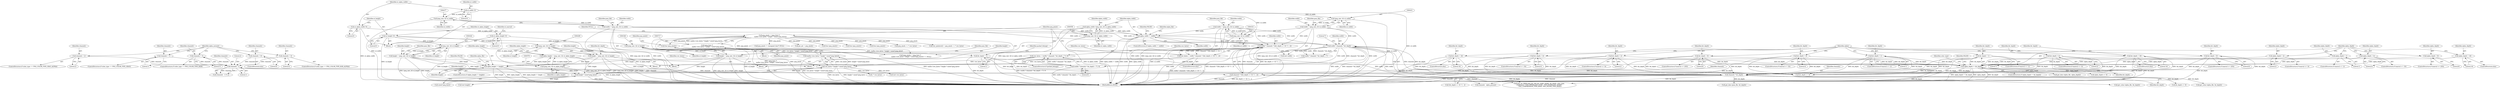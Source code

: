 digraph "0_Android_9d4853418ab2f754c2b63e091c29c5529b8b86ca_159@pointer" {
"1000924" [label="(Call,free (png_pixels))"];
"1000714" [label="(Call,png_pixels = (png_byte *)\n     malloc (row_bytes * height * sizeof (png_byte)))"];
"1000716" [label="(Call,(png_byte *)\n     malloc (row_bytes * height * sizeof (png_byte)))"];
"1000718" [label="(Call,malloc (row_bytes * height * sizeof (png_byte)))"];
"1000719" [label="(Call,row_bytes * height * sizeof (png_byte))"];
"1000688" [label="(Call,row_bytes = (width * channels * bit_depth + 7) / 8)"];
"1000690" [label="(Call,(width * channels * bit_depth + 7) / 8)"];
"1000692" [label="(Call,width * channels * bit_depth)"];
"1000330" [label="(Call,width = (png_uint_32) ul_width)"];
"1000332" [label="(Call,(png_uint_32) ul_width)"];
"1000165" [label="(Call,ul_width=0)"];
"1000274" [label="(Call,width = (png_uint_32) ul_width)"];
"1000276" [label="(Call,(png_uint_32) ul_width)"];
"1000562" [label="(Call,alpha_width != width)"];
"1000556" [label="(Call,alpha_width=(png_uint_32) ul_alpha_width)"];
"1000558" [label="(Call,(png_uint_32) ul_alpha_width)"];
"1000169" [label="(Call,ul_alpha_width=0)"];
"1000428" [label="(Call,width = (png_uint_32) ul_width)"];
"1000430" [label="(Call,(png_uint_32) ul_width)"];
"1000694" [label="(Call,channels * bit_depth)"];
"1000682" [label="(Call,channels - 1)"];
"1000676" [label="(Call,channels = 0)"];
"1000648" [label="(Call,channels = 1)"];
"1000656" [label="(Call,channels = 2)"];
"1000664" [label="(Call,channels = 3)"];
"1000672" [label="(Call,channels = 4)"];
"1000393" [label="(Call,bit_depth = 16)"];
"1000471" [label="(Call,bit_depth = 2)"];
"1000292" [label="(Call,bit_depth = 1)"];
"1000487" [label="(Call,bit_depth = 8)"];
"1000635" [label="(Call,alpha_depth != bit_depth)"];
"1000631" [label="(Call,alpha_depth = 16)"];
"1000627" [label="(Call,alpha_depth = 8)"];
"1000603" [label="(Call,alpha_depth = 1)"];
"1000611" [label="(Call,alpha_depth = 2)"];
"1000619" [label="(Call,alpha_depth = 4)"];
"1000479" [label="(Call,bit_depth = 4)"];
"1000491" [label="(Call,bit_depth = 16)"];
"1000373" [label="(Call,bit_depth = 2)"];
"1000365" [label="(Call,bit_depth = 1)"];
"1000463" [label="(Call,bit_depth = 1)"];
"1000389" [label="(Call,bit_depth = 8)"];
"1000381" [label="(Call,bit_depth = 4)"];
"1000700" [label="(Call,row_bytes = width * channels * ((bit_depth <= 8) ? 1 : 2))"];
"1000702" [label="(Call,width * channels * ((bit_depth <= 8) ? 1 : 2))"];
"1000704" [label="(Call,channels * ((bit_depth <= 8) ? 1 : 2))"];
"1000721" [label="(Call,height * sizeof (png_byte))"];
"1000441" [label="(Call,height = (png_uint_32) ul_height)"];
"1000443" [label="(Call,(png_uint_32) ul_height)"];
"1000173" [label="(Call,ul_height=0)"];
"1000343" [label="(Call,height = (png_uint_32) ul_height)"];
"1000345" [label="(Call,(png_uint_32) ul_height)"];
"1000581" [label="(Call,alpha_height != height)"];
"1000575" [label="(Call,alpha_height = (png_uint_32) ul_alpha_height)"];
"1000577" [label="(Call,(png_uint_32) ul_alpha_height)"];
"1000177" [label="(Call,ul_alpha_height=0)"];
"1000287" [label="(Call,height = (png_uint_32) ul_height)"];
"1000289" [label="(Call,(png_uint_32) ul_height)"];
"1000175" [label="(Literal,0)"];
"1000429" [label="(Identifier,width)"];
"1000680" [label="(Identifier,alpha_present)"];
"1000471" [label="(Call,bit_depth = 2)"];
"1000796" [label="(Call,get_data (pnm_file, bit_depth))"];
"1000343" [label="(Call,height = (png_uint_32) ul_height)"];
"1000445" [label="(Identifier,ul_height)"];
"1000707" [label="(Call,bit_depth <= 8)"];
"1000390" [label="(Identifier,bit_depth)"];
"1000347" [label="(Identifier,ul_height)"];
"1000447" [label="(Identifier,pnm_file)"];
"1000349" [label="(Identifier,pnm_file)"];
"1000311" [label="(Block,)"];
"1000166" [label="(Identifier,ul_width)"];
"1000558" [label="(Call,(png_uint_32) ul_alpha_width)"];
"1000564" [label="(Identifier,width)"];
"1000585" [label="(Identifier,FALSE)"];
"1000464" [label="(Identifier,bit_depth)"];
"1000332" [label="(Call,(png_uint_32) ul_width)"];
"1000577" [label="(Call,(png_uint_32) ul_alpha_height)"];
"1000668" [label="(ControlStructure,if (color_type == PNG_COLOR_TYPE_RGB_ALPHA))"];
"1000705" [label="(Identifier,channels)"];
"1000699" [label="(ControlStructure,else)"];
"1000583" [label="(Identifier,height)"];
"1000689" [label="(Identifier,row_bytes)"];
"1000442" [label="(Identifier,height)"];
"1000634" [label="(ControlStructure,if (alpha_depth != bit_depth))"];
"1000718" [label="(Call,malloc (row_bytes * height * sizeof (png_byte)))"];
"1000560" [label="(Identifier,ul_alpha_width)"];
"1000169" [label="(Call,ul_alpha_width=0)"];
"1000924" [label="(Call,free (png_pixels))"];
"1000561" [label="(ControlStructure,if (alpha_width != width))"];
"1000599" [label="(ControlStructure,if (maxval <= 1))"];
"1000336" [label="(Identifier,pnm_file)"];
"1000167" [label="(Literal,0)"];
"1000296" [label="(Identifier,packed_bitmap)"];
"1000489" [label="(Literal,8)"];
"1000950" [label="(Call,free (png_pixels))"];
"1000345" [label="(Call,(png_uint_32) ul_height)"];
"1000383" [label="(Literal,4)"];
"1000715" [label="(Identifier,png_pixels)"];
"1000690" [label="(Call,(width * channels * bit_depth + 7) / 8)"];
"1000713" [label="(Call,(png_pixels = (png_byte *)\n     malloc (row_bytes * height * sizeof (png_byte))) == NULL)"];
"1000289" [label="(Call,(png_uint_32) ul_height)"];
"1000291" [label="(Identifier,ul_height)"];
"1000681" [label="(Call,(channels - 1) % 2)"];
"1000182" [label="(Identifier,ul_maxval)"];
"1000475" [label="(ControlStructure,if (maxval <= 15))"];
"1000393" [label="(Call,bit_depth = 16)"];
"1000493" [label="(Literal,16)"];
"1000430" [label="(Call,(png_uint_32) ul_width)"];
"1000960" [label="(Call,png_set_IHDR (png_ptr, info_ptr, width, height, bit_depth, color_type,\n (!interlace) ? PNG_INTERLACE_NONE : PNG_INTERLACE_ADAM7,\n    PNG_COMPRESSION_TYPE_BASE, PNG_FILTER_TYPE_BASE))"];
"1000575" [label="(Call,alpha_height = (png_uint_32) ul_alpha_height)"];
"1001002" [label="(Call,free (png_pixels))"];
"1000693" [label="(Identifier,width)"];
"1000330" [label="(Call,width = (png_uint_32) ul_width)"];
"1000391" [label="(Literal,8)"];
"1000695" [label="(Identifier,channels)"];
"1000278" [label="(Identifier,ul_width)"];
"1000692" [label="(Call,width * channels * bit_depth)"];
"1000563" [label="(Identifier,alpha_width)"];
"1000630" [label="(ControlStructure,else)"];
"1000700" [label="(Call,row_bytes = width * channels * ((bit_depth <= 8) ? 1 : 2))"];
"1000675" [label="(ControlStructure,else)"];
"1000722" [label="(Identifier,height)"];
"1000556" [label="(Call,alpha_width=(png_uint_32) ul_alpha_width)"];
"1000382" [label="(Identifier,bit_depth)"];
"1000568" [label="(Identifier,alpha_file)"];
"1000389" [label="(Call,bit_depth = 8)"];
"1000650" [label="(Literal,1)"];
"1000178" [label="(Identifier,ul_alpha_height)"];
"1000255" [label="(Block,)"];
"1000620" [label="(Identifier,alpha_depth)"];
"1000409" [label="(Block,)"];
"1000294" [label="(Literal,1)"];
"1000698" [label="(Literal,8)"];
"1000334" [label="(Identifier,ul_width)"];
"1000849" [label="(Call,get_data (alpha_file, alpha_depth))"];
"1000636" [label="(Identifier,alpha_depth)"];
"1000490" [label="(ControlStructure,else)"];
"1000633" [label="(Literal,16)"];
"1000714" [label="(Call,png_pixels = (png_byte *)\n     malloc (row_bytes * height * sizeof (png_byte)))"];
"1000628" [label="(Identifier,alpha_depth)"];
"1000557" [label="(Identifier,alpha_width)"];
"1000292" [label="(Call,bit_depth = 1)"];
"1000697" [label="(Literal,7)"];
"1000631" [label="(Call,alpha_depth = 16)"];
"1000772" [label="(Call,(int) width)"];
"1000499" [label="(Identifier,alpha)"];
"1000720" [label="(Identifier,row_bytes)"];
"1000737" [label="(Call,(int) height)"];
"1000165" [label="(Call,ul_width=0)"];
"1000472" [label="(Identifier,bit_depth)"];
"1000607" [label="(ControlStructure,if (maxval <= 3))"];
"1000723" [label="(Call,sizeof (png_byte))"];
"1000483" [label="(ControlStructure,if (maxval <= 255))"];
"1000632" [label="(Identifier,alpha_depth)"];
"1000367" [label="(Literal,1)"];
"1000377" [label="(ControlStructure,if (maxval <= 15))"];
"1000540" [label="(Block,)"];
"1000492" [label="(Identifier,bit_depth)"];
"1000685" [label="(Literal,2)"];
"1000134" [label="(Block,)"];
"1000684" [label="(Literal,1)"];
"1000613" [label="(Literal,2)"];
"1000174" [label="(Identifier,ul_height)"];
"1000385" [label="(ControlStructure,if (maxval <= 255))"];
"1000465" [label="(Literal,1)"];
"1000604" [label="(Identifier,alpha_depth)"];
"1000375" [label="(Literal,2)"];
"1000629" [label="(Literal,8)"];
"1000605" [label="(Literal,1)"];
"1000280" [label="(Identifier,pnm_file)"];
"1000674" [label="(Literal,4)"];
"1000171" [label="(Literal,0)"];
"1000611" [label="(Call,alpha_depth = 2)"];
"1000394" [label="(Identifier,bit_depth)"];
"1000369" [label="(ControlStructure,if (maxval <= 3))"];
"1001026" [label="(Call,i * row_bytes)"];
"1000293" [label="(Identifier,bit_depth)"];
"1000612" [label="(Identifier,alpha_depth)"];
"1000784" [label="(Call,channels - alpha_present)"];
"1000676" [label="(Call,channels = 0)"];
"1000392" [label="(ControlStructure,else)"];
"1000177" [label="(Call,ul_alpha_height=0)"];
"1000673" [label="(Identifier,channels)"];
"1000696" [label="(Identifier,bit_depth)"];
"1000927" [label="(Identifier,png_pixels)"];
"1000702" [label="(Call,width * channels * ((bit_depth <= 8) ? 1 : 2))"];
"1000657" [label="(Identifier,channels)"];
"1000677" [label="(Identifier,channels)"];
"1000686" [label="(ControlStructure,if (packed_bitmap))"];
"1000648" [label="(Call,channels = 1)"];
"1000443" [label="(Call,(png_uint_32) ul_height)"];
"1000582" [label="(Identifier,alpha_height)"];
"1000173" [label="(Call,ul_height=0)"];
"1000491" [label="(Call,bit_depth = 16)"];
"1000903" [label="(Call,free (png_pixels))"];
"1000479" [label="(Call,bit_depth = 4)"];
"1000463" [label="(Call,bit_depth = 1)"];
"1000704" [label="(Call,channels * ((bit_depth <= 8) ? 1 : 2))"];
"1000580" [label="(ControlStructure,if (alpha_height != height))"];
"1000672" [label="(Call,channels = 4)"];
"1000487" [label="(Call,bit_depth = 8)"];
"1000441" [label="(Call,height = (png_uint_32) ul_height)"];
"1001024" [label="(Call,png_pixels + i * row_bytes)"];
"1000639" [label="(Identifier,FALSE)"];
"1000287" [label="(Call,height = (png_uint_32) ul_height)"];
"1001020" [label="(Call,row_pointers[i] = png_pixels + i * row_bytes)"];
"1000752" [label="(Call,(int) row_bytes)"];
"1000854" [label="(Call,alpha_depth <= 8)"];
"1000716" [label="(Call,(png_byte *)\n     malloc (row_bytes * height * sizeof (png_byte)))"];
"1000179" [label="(Literal,0)"];
"1000917" [label="(Block,)"];
"1000719" [label="(Call,row_bytes * height * sizeof (png_byte))"];
"1000381" [label="(Call,bit_depth = 4)"];
"1000660" [label="(ControlStructure,if (color_type == PNG_COLOR_TYPE_RGB))"];
"1000664" [label="(Call,channels = 3)"];
"1000678" [label="(Literal,0)"];
"1000656" [label="(Call,channels = 2)"];
"1000432" [label="(Identifier,ul_width)"];
"1000374" [label="(Identifier,bit_depth)"];
"1000276" [label="(Call,(png_uint_32) ul_width)"];
"1001049" [label="(Call,png_pixels != (unsigned char*) NULL)"];
"1000459" [label="(ControlStructure,if (maxval <= 1))"];
"1000658" [label="(Literal,2)"];
"1000473" [label="(Literal,2)"];
"1000467" [label="(ControlStructure,if (maxval <= 3))"];
"1000801" [label="(Call,bit_depth <= 8)"];
"1000619" [label="(Call,alpha_depth = 4)"];
"1000365" [label="(Call,bit_depth = 1)"];
"1000373" [label="(Call,bit_depth = 2)"];
"1000701" [label="(Identifier,row_bytes)"];
"1000627" [label="(Call,alpha_depth = 8)"];
"1001058" [label="(MethodReturn,BOOL)"];
"1000274" [label="(Call,width = (png_uint_32) ul_width)"];
"1000480" [label="(Identifier,bit_depth)"];
"1000170" [label="(Identifier,ul_alpha_width)"];
"1000428" [label="(Call,width = (png_uint_32) ul_width)"];
"1000682" [label="(Call,channels - 1)"];
"1000694" [label="(Call,channels * bit_depth)"];
"1000615" [label="(ControlStructure,if (maxval <= 15))"];
"1000481" [label="(Literal,4)"];
"1000649" [label="(Identifier,channels)"];
"1000652" [label="(ControlStructure,if (color_type == PNG_COLOR_TYPE_GRAY_ALPHA))"];
"1000644" [label="(ControlStructure,if (color_type == PNG_COLOR_TYPE_GRAY))"];
"1000925" [label="(Identifier,png_pixels)"];
"1000331" [label="(Identifier,width)"];
"1000603" [label="(Call,alpha_depth = 1)"];
"1000635" [label="(Call,alpha_depth != bit_depth)"];
"1000861" [label="(Call,get_value (alpha_file, bit_depth))"];
"1000706" [label="(Call,(bit_depth <= 8) ? 1 : 2)"];
"1000623" [label="(ControlStructure,if (maxval <= 255))"];
"1000691" [label="(Call,width * channels * bit_depth + 7)"];
"1000725" [label="(Identifier,NULL)"];
"1000665" [label="(Identifier,channels)"];
"1000637" [label="(Identifier,bit_depth)"];
"1000395" [label="(Literal,16)"];
"1000576" [label="(Identifier,alpha_height)"];
"1000488" [label="(Identifier,bit_depth)"];
"1000581" [label="(Call,alpha_height != height)"];
"1000288" [label="(Identifier,height)"];
"1000728" [label="(Call,pix_ptr = png_pixels)"];
"1000721" [label="(Call,height * sizeof (png_byte))"];
"1000646" [label="(Identifier,color_type)"];
"1000562" [label="(Call,alpha_width != width)"];
"1000868" [label="(Call,get_value (alpha_file, bit_depth))"];
"1000688" [label="(Call,row_bytes = (width * channels * bit_depth + 7) / 8)"];
"1000275" [label="(Identifier,width)"];
"1000361" [label="(ControlStructure,if (maxval <= 1))"];
"1000566" [label="(Identifier,FALSE)"];
"1000703" [label="(Identifier,width)"];
"1000434" [label="(Identifier,pnm_file)"];
"1000366" [label="(Identifier,bit_depth)"];
"1000344" [label="(Identifier,height)"];
"1000587" [label="(Identifier,alpha_file)"];
"1000621" [label="(Literal,4)"];
"1000666" [label="(Literal,3)"];
"1000579" [label="(Identifier,ul_alpha_height)"];
"1000683" [label="(Identifier,channels)"];
"1000924" -> "1000917"  [label="AST: "];
"1000924" -> "1000925"  [label="CFG: "];
"1000925" -> "1000924"  [label="AST: "];
"1000927" -> "1000924"  [label="CFG: "];
"1000714" -> "1000924"  [label="DDG: png_pixels"];
"1000714" -> "1000713"  [label="AST: "];
"1000714" -> "1000716"  [label="CFG: "];
"1000715" -> "1000714"  [label="AST: "];
"1000716" -> "1000714"  [label="AST: "];
"1000725" -> "1000714"  [label="CFG: "];
"1000714" -> "1001058"  [label="DDG: (png_byte *)\n     malloc (row_bytes * height * sizeof (png_byte))"];
"1000714" -> "1001058"  [label="DDG: png_pixels"];
"1000714" -> "1000713"  [label="DDG: png_pixels"];
"1000716" -> "1000714"  [label="DDG: malloc (row_bytes * height * sizeof (png_byte))"];
"1000714" -> "1000728"  [label="DDG: png_pixels"];
"1000714" -> "1000903"  [label="DDG: png_pixels"];
"1000714" -> "1000950"  [label="DDG: png_pixels"];
"1000714" -> "1001002"  [label="DDG: png_pixels"];
"1000714" -> "1001020"  [label="DDG: png_pixels"];
"1000714" -> "1001024"  [label="DDG: png_pixels"];
"1000714" -> "1001049"  [label="DDG: png_pixels"];
"1000716" -> "1000718"  [label="CFG: "];
"1000717" -> "1000716"  [label="AST: "];
"1000718" -> "1000716"  [label="AST: "];
"1000716" -> "1001058"  [label="DDG: malloc (row_bytes * height * sizeof (png_byte))"];
"1000716" -> "1000713"  [label="DDG: malloc (row_bytes * height * sizeof (png_byte))"];
"1000718" -> "1000716"  [label="DDG: row_bytes * height * sizeof (png_byte)"];
"1000718" -> "1000719"  [label="CFG: "];
"1000719" -> "1000718"  [label="AST: "];
"1000718" -> "1001058"  [label="DDG: row_bytes * height * sizeof (png_byte)"];
"1000719" -> "1000718"  [label="DDG: row_bytes"];
"1000719" -> "1000718"  [label="DDG: height * sizeof (png_byte)"];
"1000719" -> "1000721"  [label="CFG: "];
"1000720" -> "1000719"  [label="AST: "];
"1000721" -> "1000719"  [label="AST: "];
"1000719" -> "1001058"  [label="DDG: height * sizeof (png_byte)"];
"1000719" -> "1001058"  [label="DDG: row_bytes"];
"1000688" -> "1000719"  [label="DDG: row_bytes"];
"1000700" -> "1000719"  [label="DDG: row_bytes"];
"1000721" -> "1000719"  [label="DDG: height"];
"1000719" -> "1000752"  [label="DDG: row_bytes"];
"1000719" -> "1001026"  [label="DDG: row_bytes"];
"1000688" -> "1000686"  [label="AST: "];
"1000688" -> "1000690"  [label="CFG: "];
"1000689" -> "1000688"  [label="AST: "];
"1000690" -> "1000688"  [label="AST: "];
"1000715" -> "1000688"  [label="CFG: "];
"1000688" -> "1001058"  [label="DDG: (width * channels * bit_depth + 7) / 8"];
"1000690" -> "1000688"  [label="DDG: width * channels * bit_depth + 7"];
"1000690" -> "1000688"  [label="DDG: 8"];
"1000690" -> "1000698"  [label="CFG: "];
"1000691" -> "1000690"  [label="AST: "];
"1000698" -> "1000690"  [label="AST: "];
"1000690" -> "1001058"  [label="DDG: width * channels * bit_depth + 7"];
"1000692" -> "1000690"  [label="DDG: width"];
"1000692" -> "1000690"  [label="DDG: channels * bit_depth"];
"1000692" -> "1000691"  [label="AST: "];
"1000692" -> "1000694"  [label="CFG: "];
"1000693" -> "1000692"  [label="AST: "];
"1000694" -> "1000692"  [label="AST: "];
"1000697" -> "1000692"  [label="CFG: "];
"1000692" -> "1001058"  [label="DDG: width"];
"1000692" -> "1001058"  [label="DDG: channels * bit_depth"];
"1000692" -> "1000691"  [label="DDG: width"];
"1000692" -> "1000691"  [label="DDG: channels * bit_depth"];
"1000330" -> "1000692"  [label="DDG: width"];
"1000274" -> "1000692"  [label="DDG: width"];
"1000562" -> "1000692"  [label="DDG: width"];
"1000428" -> "1000692"  [label="DDG: width"];
"1000694" -> "1000692"  [label="DDG: channels"];
"1000694" -> "1000692"  [label="DDG: bit_depth"];
"1000692" -> "1000772"  [label="DDG: width"];
"1000692" -> "1000960"  [label="DDG: width"];
"1000330" -> "1000311"  [label="AST: "];
"1000330" -> "1000332"  [label="CFG: "];
"1000331" -> "1000330"  [label="AST: "];
"1000332" -> "1000330"  [label="AST: "];
"1000336" -> "1000330"  [label="CFG: "];
"1000330" -> "1001058"  [label="DDG: width"];
"1000330" -> "1001058"  [label="DDG: (png_uint_32) ul_width"];
"1000332" -> "1000330"  [label="DDG: ul_width"];
"1000330" -> "1000562"  [label="DDG: width"];
"1000330" -> "1000702"  [label="DDG: width"];
"1000332" -> "1000334"  [label="CFG: "];
"1000333" -> "1000332"  [label="AST: "];
"1000334" -> "1000332"  [label="AST: "];
"1000332" -> "1001058"  [label="DDG: ul_width"];
"1000165" -> "1000332"  [label="DDG: ul_width"];
"1000165" -> "1000134"  [label="AST: "];
"1000165" -> "1000167"  [label="CFG: "];
"1000166" -> "1000165"  [label="AST: "];
"1000167" -> "1000165"  [label="AST: "];
"1000170" -> "1000165"  [label="CFG: "];
"1000165" -> "1001058"  [label="DDG: ul_width"];
"1000165" -> "1000276"  [label="DDG: ul_width"];
"1000165" -> "1000430"  [label="DDG: ul_width"];
"1000274" -> "1000255"  [label="AST: "];
"1000274" -> "1000276"  [label="CFG: "];
"1000275" -> "1000274"  [label="AST: "];
"1000276" -> "1000274"  [label="AST: "];
"1000280" -> "1000274"  [label="CFG: "];
"1000274" -> "1001058"  [label="DDG: width"];
"1000274" -> "1001058"  [label="DDG: (png_uint_32) ul_width"];
"1000276" -> "1000274"  [label="DDG: ul_width"];
"1000274" -> "1000562"  [label="DDG: width"];
"1000274" -> "1000702"  [label="DDG: width"];
"1000276" -> "1000278"  [label="CFG: "];
"1000277" -> "1000276"  [label="AST: "];
"1000278" -> "1000276"  [label="AST: "];
"1000276" -> "1001058"  [label="DDG: ul_width"];
"1000562" -> "1000561"  [label="AST: "];
"1000562" -> "1000564"  [label="CFG: "];
"1000563" -> "1000562"  [label="AST: "];
"1000564" -> "1000562"  [label="AST: "];
"1000566" -> "1000562"  [label="CFG: "];
"1000568" -> "1000562"  [label="CFG: "];
"1000562" -> "1001058"  [label="DDG: alpha_width"];
"1000562" -> "1001058"  [label="DDG: alpha_width != width"];
"1000562" -> "1001058"  [label="DDG: width"];
"1000556" -> "1000562"  [label="DDG: alpha_width"];
"1000428" -> "1000562"  [label="DDG: width"];
"1000562" -> "1000702"  [label="DDG: width"];
"1000556" -> "1000540"  [label="AST: "];
"1000556" -> "1000558"  [label="CFG: "];
"1000557" -> "1000556"  [label="AST: "];
"1000558" -> "1000556"  [label="AST: "];
"1000563" -> "1000556"  [label="CFG: "];
"1000556" -> "1001058"  [label="DDG: (png_uint_32) ul_alpha_width"];
"1000558" -> "1000556"  [label="DDG: ul_alpha_width"];
"1000558" -> "1000560"  [label="CFG: "];
"1000559" -> "1000558"  [label="AST: "];
"1000560" -> "1000558"  [label="AST: "];
"1000558" -> "1001058"  [label="DDG: ul_alpha_width"];
"1000169" -> "1000558"  [label="DDG: ul_alpha_width"];
"1000169" -> "1000134"  [label="AST: "];
"1000169" -> "1000171"  [label="CFG: "];
"1000170" -> "1000169"  [label="AST: "];
"1000171" -> "1000169"  [label="AST: "];
"1000174" -> "1000169"  [label="CFG: "];
"1000169" -> "1001058"  [label="DDG: ul_alpha_width"];
"1000428" -> "1000409"  [label="AST: "];
"1000428" -> "1000430"  [label="CFG: "];
"1000429" -> "1000428"  [label="AST: "];
"1000430" -> "1000428"  [label="AST: "];
"1000434" -> "1000428"  [label="CFG: "];
"1000428" -> "1001058"  [label="DDG: (png_uint_32) ul_width"];
"1000428" -> "1001058"  [label="DDG: width"];
"1000430" -> "1000428"  [label="DDG: ul_width"];
"1000428" -> "1000702"  [label="DDG: width"];
"1000430" -> "1000432"  [label="CFG: "];
"1000431" -> "1000430"  [label="AST: "];
"1000432" -> "1000430"  [label="AST: "];
"1000430" -> "1001058"  [label="DDG: ul_width"];
"1000694" -> "1000696"  [label="CFG: "];
"1000695" -> "1000694"  [label="AST: "];
"1000696" -> "1000694"  [label="AST: "];
"1000694" -> "1001058"  [label="DDG: channels"];
"1000694" -> "1001058"  [label="DDG: bit_depth"];
"1000682" -> "1000694"  [label="DDG: channels"];
"1000393" -> "1000694"  [label="DDG: bit_depth"];
"1000471" -> "1000694"  [label="DDG: bit_depth"];
"1000292" -> "1000694"  [label="DDG: bit_depth"];
"1000487" -> "1000694"  [label="DDG: bit_depth"];
"1000635" -> "1000694"  [label="DDG: bit_depth"];
"1000479" -> "1000694"  [label="DDG: bit_depth"];
"1000491" -> "1000694"  [label="DDG: bit_depth"];
"1000373" -> "1000694"  [label="DDG: bit_depth"];
"1000365" -> "1000694"  [label="DDG: bit_depth"];
"1000463" -> "1000694"  [label="DDG: bit_depth"];
"1000389" -> "1000694"  [label="DDG: bit_depth"];
"1000381" -> "1000694"  [label="DDG: bit_depth"];
"1000694" -> "1000784"  [label="DDG: channels"];
"1000694" -> "1000796"  [label="DDG: bit_depth"];
"1000694" -> "1000801"  [label="DDG: bit_depth"];
"1000694" -> "1000861"  [label="DDG: bit_depth"];
"1000694" -> "1000868"  [label="DDG: bit_depth"];
"1000694" -> "1000960"  [label="DDG: bit_depth"];
"1000682" -> "1000681"  [label="AST: "];
"1000682" -> "1000684"  [label="CFG: "];
"1000683" -> "1000682"  [label="AST: "];
"1000684" -> "1000682"  [label="AST: "];
"1000685" -> "1000682"  [label="CFG: "];
"1000682" -> "1000681"  [label="DDG: channels"];
"1000682" -> "1000681"  [label="DDG: 1"];
"1000676" -> "1000682"  [label="DDG: channels"];
"1000648" -> "1000682"  [label="DDG: channels"];
"1000656" -> "1000682"  [label="DDG: channels"];
"1000664" -> "1000682"  [label="DDG: channels"];
"1000672" -> "1000682"  [label="DDG: channels"];
"1000682" -> "1000704"  [label="DDG: channels"];
"1000676" -> "1000675"  [label="AST: "];
"1000676" -> "1000678"  [label="CFG: "];
"1000677" -> "1000676"  [label="AST: "];
"1000678" -> "1000676"  [label="AST: "];
"1000680" -> "1000676"  [label="CFG: "];
"1000648" -> "1000644"  [label="AST: "];
"1000648" -> "1000650"  [label="CFG: "];
"1000649" -> "1000648"  [label="AST: "];
"1000650" -> "1000648"  [label="AST: "];
"1000680" -> "1000648"  [label="CFG: "];
"1000656" -> "1000652"  [label="AST: "];
"1000656" -> "1000658"  [label="CFG: "];
"1000657" -> "1000656"  [label="AST: "];
"1000658" -> "1000656"  [label="AST: "];
"1000680" -> "1000656"  [label="CFG: "];
"1000664" -> "1000660"  [label="AST: "];
"1000664" -> "1000666"  [label="CFG: "];
"1000665" -> "1000664"  [label="AST: "];
"1000666" -> "1000664"  [label="AST: "];
"1000680" -> "1000664"  [label="CFG: "];
"1000672" -> "1000668"  [label="AST: "];
"1000672" -> "1000674"  [label="CFG: "];
"1000673" -> "1000672"  [label="AST: "];
"1000674" -> "1000672"  [label="AST: "];
"1000680" -> "1000672"  [label="CFG: "];
"1000393" -> "1000392"  [label="AST: "];
"1000393" -> "1000395"  [label="CFG: "];
"1000394" -> "1000393"  [label="AST: "];
"1000395" -> "1000393"  [label="AST: "];
"1000499" -> "1000393"  [label="CFG: "];
"1000393" -> "1001058"  [label="DDG: bit_depth"];
"1000393" -> "1000635"  [label="DDG: bit_depth"];
"1000393" -> "1000707"  [label="DDG: bit_depth"];
"1000471" -> "1000467"  [label="AST: "];
"1000471" -> "1000473"  [label="CFG: "];
"1000472" -> "1000471"  [label="AST: "];
"1000473" -> "1000471"  [label="AST: "];
"1000499" -> "1000471"  [label="CFG: "];
"1000471" -> "1001058"  [label="DDG: bit_depth"];
"1000471" -> "1000635"  [label="DDG: bit_depth"];
"1000471" -> "1000707"  [label="DDG: bit_depth"];
"1000292" -> "1000255"  [label="AST: "];
"1000292" -> "1000294"  [label="CFG: "];
"1000293" -> "1000292"  [label="AST: "];
"1000294" -> "1000292"  [label="AST: "];
"1000296" -> "1000292"  [label="CFG: "];
"1000292" -> "1001058"  [label="DDG: bit_depth"];
"1000292" -> "1000635"  [label="DDG: bit_depth"];
"1000292" -> "1000707"  [label="DDG: bit_depth"];
"1000487" -> "1000483"  [label="AST: "];
"1000487" -> "1000489"  [label="CFG: "];
"1000488" -> "1000487"  [label="AST: "];
"1000489" -> "1000487"  [label="AST: "];
"1000499" -> "1000487"  [label="CFG: "];
"1000487" -> "1001058"  [label="DDG: bit_depth"];
"1000487" -> "1000635"  [label="DDG: bit_depth"];
"1000487" -> "1000707"  [label="DDG: bit_depth"];
"1000635" -> "1000634"  [label="AST: "];
"1000635" -> "1000637"  [label="CFG: "];
"1000636" -> "1000635"  [label="AST: "];
"1000637" -> "1000635"  [label="AST: "];
"1000639" -> "1000635"  [label="CFG: "];
"1000646" -> "1000635"  [label="CFG: "];
"1000635" -> "1001058"  [label="DDG: bit_depth"];
"1000635" -> "1001058"  [label="DDG: alpha_depth != bit_depth"];
"1000635" -> "1001058"  [label="DDG: alpha_depth"];
"1000631" -> "1000635"  [label="DDG: alpha_depth"];
"1000627" -> "1000635"  [label="DDG: alpha_depth"];
"1000603" -> "1000635"  [label="DDG: alpha_depth"];
"1000611" -> "1000635"  [label="DDG: alpha_depth"];
"1000619" -> "1000635"  [label="DDG: alpha_depth"];
"1000479" -> "1000635"  [label="DDG: bit_depth"];
"1000491" -> "1000635"  [label="DDG: bit_depth"];
"1000373" -> "1000635"  [label="DDG: bit_depth"];
"1000365" -> "1000635"  [label="DDG: bit_depth"];
"1000463" -> "1000635"  [label="DDG: bit_depth"];
"1000389" -> "1000635"  [label="DDG: bit_depth"];
"1000381" -> "1000635"  [label="DDG: bit_depth"];
"1000635" -> "1000707"  [label="DDG: bit_depth"];
"1000635" -> "1000849"  [label="DDG: alpha_depth"];
"1000635" -> "1000854"  [label="DDG: alpha_depth"];
"1000631" -> "1000630"  [label="AST: "];
"1000631" -> "1000633"  [label="CFG: "];
"1000632" -> "1000631"  [label="AST: "];
"1000633" -> "1000631"  [label="AST: "];
"1000636" -> "1000631"  [label="CFG: "];
"1000627" -> "1000623"  [label="AST: "];
"1000627" -> "1000629"  [label="CFG: "];
"1000628" -> "1000627"  [label="AST: "];
"1000629" -> "1000627"  [label="AST: "];
"1000636" -> "1000627"  [label="CFG: "];
"1000603" -> "1000599"  [label="AST: "];
"1000603" -> "1000605"  [label="CFG: "];
"1000604" -> "1000603"  [label="AST: "];
"1000605" -> "1000603"  [label="AST: "];
"1000636" -> "1000603"  [label="CFG: "];
"1000611" -> "1000607"  [label="AST: "];
"1000611" -> "1000613"  [label="CFG: "];
"1000612" -> "1000611"  [label="AST: "];
"1000613" -> "1000611"  [label="AST: "];
"1000636" -> "1000611"  [label="CFG: "];
"1000619" -> "1000615"  [label="AST: "];
"1000619" -> "1000621"  [label="CFG: "];
"1000620" -> "1000619"  [label="AST: "];
"1000621" -> "1000619"  [label="AST: "];
"1000636" -> "1000619"  [label="CFG: "];
"1000479" -> "1000475"  [label="AST: "];
"1000479" -> "1000481"  [label="CFG: "];
"1000480" -> "1000479"  [label="AST: "];
"1000481" -> "1000479"  [label="AST: "];
"1000499" -> "1000479"  [label="CFG: "];
"1000479" -> "1001058"  [label="DDG: bit_depth"];
"1000479" -> "1000707"  [label="DDG: bit_depth"];
"1000491" -> "1000490"  [label="AST: "];
"1000491" -> "1000493"  [label="CFG: "];
"1000492" -> "1000491"  [label="AST: "];
"1000493" -> "1000491"  [label="AST: "];
"1000499" -> "1000491"  [label="CFG: "];
"1000491" -> "1001058"  [label="DDG: bit_depth"];
"1000491" -> "1000707"  [label="DDG: bit_depth"];
"1000373" -> "1000369"  [label="AST: "];
"1000373" -> "1000375"  [label="CFG: "];
"1000374" -> "1000373"  [label="AST: "];
"1000375" -> "1000373"  [label="AST: "];
"1000499" -> "1000373"  [label="CFG: "];
"1000373" -> "1001058"  [label="DDG: bit_depth"];
"1000373" -> "1000707"  [label="DDG: bit_depth"];
"1000365" -> "1000361"  [label="AST: "];
"1000365" -> "1000367"  [label="CFG: "];
"1000366" -> "1000365"  [label="AST: "];
"1000367" -> "1000365"  [label="AST: "];
"1000499" -> "1000365"  [label="CFG: "];
"1000365" -> "1001058"  [label="DDG: bit_depth"];
"1000365" -> "1000707"  [label="DDG: bit_depth"];
"1000463" -> "1000459"  [label="AST: "];
"1000463" -> "1000465"  [label="CFG: "];
"1000464" -> "1000463"  [label="AST: "];
"1000465" -> "1000463"  [label="AST: "];
"1000499" -> "1000463"  [label="CFG: "];
"1000463" -> "1001058"  [label="DDG: bit_depth"];
"1000463" -> "1000707"  [label="DDG: bit_depth"];
"1000389" -> "1000385"  [label="AST: "];
"1000389" -> "1000391"  [label="CFG: "];
"1000390" -> "1000389"  [label="AST: "];
"1000391" -> "1000389"  [label="AST: "];
"1000499" -> "1000389"  [label="CFG: "];
"1000389" -> "1001058"  [label="DDG: bit_depth"];
"1000389" -> "1000707"  [label="DDG: bit_depth"];
"1000381" -> "1000377"  [label="AST: "];
"1000381" -> "1000383"  [label="CFG: "];
"1000382" -> "1000381"  [label="AST: "];
"1000383" -> "1000381"  [label="AST: "];
"1000499" -> "1000381"  [label="CFG: "];
"1000381" -> "1001058"  [label="DDG: bit_depth"];
"1000381" -> "1000707"  [label="DDG: bit_depth"];
"1000700" -> "1000699"  [label="AST: "];
"1000700" -> "1000702"  [label="CFG: "];
"1000701" -> "1000700"  [label="AST: "];
"1000702" -> "1000700"  [label="AST: "];
"1000715" -> "1000700"  [label="CFG: "];
"1000700" -> "1001058"  [label="DDG: width * channels * ((bit_depth <= 8) ? 1 : 2)"];
"1000702" -> "1000700"  [label="DDG: width"];
"1000702" -> "1000700"  [label="DDG: channels * ((bit_depth <= 8) ? 1 : 2)"];
"1000702" -> "1000704"  [label="CFG: "];
"1000703" -> "1000702"  [label="AST: "];
"1000704" -> "1000702"  [label="AST: "];
"1000702" -> "1001058"  [label="DDG: width"];
"1000702" -> "1001058"  [label="DDG: channels * ((bit_depth <= 8) ? 1 : 2)"];
"1000704" -> "1000702"  [label="DDG: channels"];
"1000704" -> "1000702"  [label="DDG: (bit_depth <= 8) ? 1 : 2"];
"1000702" -> "1000772"  [label="DDG: width"];
"1000702" -> "1000960"  [label="DDG: width"];
"1000704" -> "1000706"  [label="CFG: "];
"1000705" -> "1000704"  [label="AST: "];
"1000706" -> "1000704"  [label="AST: "];
"1000704" -> "1001058"  [label="DDG: (bit_depth <= 8) ? 1 : 2"];
"1000704" -> "1001058"  [label="DDG: channels"];
"1000704" -> "1000784"  [label="DDG: channels"];
"1000721" -> "1000723"  [label="CFG: "];
"1000722" -> "1000721"  [label="AST: "];
"1000723" -> "1000721"  [label="AST: "];
"1000721" -> "1001058"  [label="DDG: height"];
"1000441" -> "1000721"  [label="DDG: height"];
"1000343" -> "1000721"  [label="DDG: height"];
"1000581" -> "1000721"  [label="DDG: height"];
"1000287" -> "1000721"  [label="DDG: height"];
"1000721" -> "1000737"  [label="DDG: height"];
"1000441" -> "1000409"  [label="AST: "];
"1000441" -> "1000443"  [label="CFG: "];
"1000442" -> "1000441"  [label="AST: "];
"1000443" -> "1000441"  [label="AST: "];
"1000447" -> "1000441"  [label="CFG: "];
"1000441" -> "1001058"  [label="DDG: height"];
"1000441" -> "1001058"  [label="DDG: (png_uint_32) ul_height"];
"1000443" -> "1000441"  [label="DDG: ul_height"];
"1000441" -> "1000581"  [label="DDG: height"];
"1000443" -> "1000445"  [label="CFG: "];
"1000444" -> "1000443"  [label="AST: "];
"1000445" -> "1000443"  [label="AST: "];
"1000443" -> "1001058"  [label="DDG: ul_height"];
"1000173" -> "1000443"  [label="DDG: ul_height"];
"1000173" -> "1000134"  [label="AST: "];
"1000173" -> "1000175"  [label="CFG: "];
"1000174" -> "1000173"  [label="AST: "];
"1000175" -> "1000173"  [label="AST: "];
"1000178" -> "1000173"  [label="CFG: "];
"1000173" -> "1001058"  [label="DDG: ul_height"];
"1000173" -> "1000289"  [label="DDG: ul_height"];
"1000173" -> "1000345"  [label="DDG: ul_height"];
"1000343" -> "1000311"  [label="AST: "];
"1000343" -> "1000345"  [label="CFG: "];
"1000344" -> "1000343"  [label="AST: "];
"1000345" -> "1000343"  [label="AST: "];
"1000349" -> "1000343"  [label="CFG: "];
"1000343" -> "1001058"  [label="DDG: height"];
"1000343" -> "1001058"  [label="DDG: (png_uint_32) ul_height"];
"1000345" -> "1000343"  [label="DDG: ul_height"];
"1000343" -> "1000581"  [label="DDG: height"];
"1000345" -> "1000347"  [label="CFG: "];
"1000346" -> "1000345"  [label="AST: "];
"1000347" -> "1000345"  [label="AST: "];
"1000345" -> "1001058"  [label="DDG: ul_height"];
"1000581" -> "1000580"  [label="AST: "];
"1000581" -> "1000583"  [label="CFG: "];
"1000582" -> "1000581"  [label="AST: "];
"1000583" -> "1000581"  [label="AST: "];
"1000585" -> "1000581"  [label="CFG: "];
"1000587" -> "1000581"  [label="CFG: "];
"1000581" -> "1001058"  [label="DDG: height"];
"1000581" -> "1001058"  [label="DDG: alpha_height"];
"1000581" -> "1001058"  [label="DDG: alpha_height != height"];
"1000575" -> "1000581"  [label="DDG: alpha_height"];
"1000287" -> "1000581"  [label="DDG: height"];
"1000575" -> "1000540"  [label="AST: "];
"1000575" -> "1000577"  [label="CFG: "];
"1000576" -> "1000575"  [label="AST: "];
"1000577" -> "1000575"  [label="AST: "];
"1000582" -> "1000575"  [label="CFG: "];
"1000575" -> "1001058"  [label="DDG: (png_uint_32) ul_alpha_height"];
"1000577" -> "1000575"  [label="DDG: ul_alpha_height"];
"1000577" -> "1000579"  [label="CFG: "];
"1000578" -> "1000577"  [label="AST: "];
"1000579" -> "1000577"  [label="AST: "];
"1000577" -> "1001058"  [label="DDG: ul_alpha_height"];
"1000177" -> "1000577"  [label="DDG: ul_alpha_height"];
"1000177" -> "1000134"  [label="AST: "];
"1000177" -> "1000179"  [label="CFG: "];
"1000178" -> "1000177"  [label="AST: "];
"1000179" -> "1000177"  [label="AST: "];
"1000182" -> "1000177"  [label="CFG: "];
"1000177" -> "1001058"  [label="DDG: ul_alpha_height"];
"1000287" -> "1000255"  [label="AST: "];
"1000287" -> "1000289"  [label="CFG: "];
"1000288" -> "1000287"  [label="AST: "];
"1000289" -> "1000287"  [label="AST: "];
"1000293" -> "1000287"  [label="CFG: "];
"1000287" -> "1001058"  [label="DDG: (png_uint_32) ul_height"];
"1000287" -> "1001058"  [label="DDG: height"];
"1000289" -> "1000287"  [label="DDG: ul_height"];
"1000289" -> "1000291"  [label="CFG: "];
"1000290" -> "1000289"  [label="AST: "];
"1000291" -> "1000289"  [label="AST: "];
"1000289" -> "1001058"  [label="DDG: ul_height"];
}
